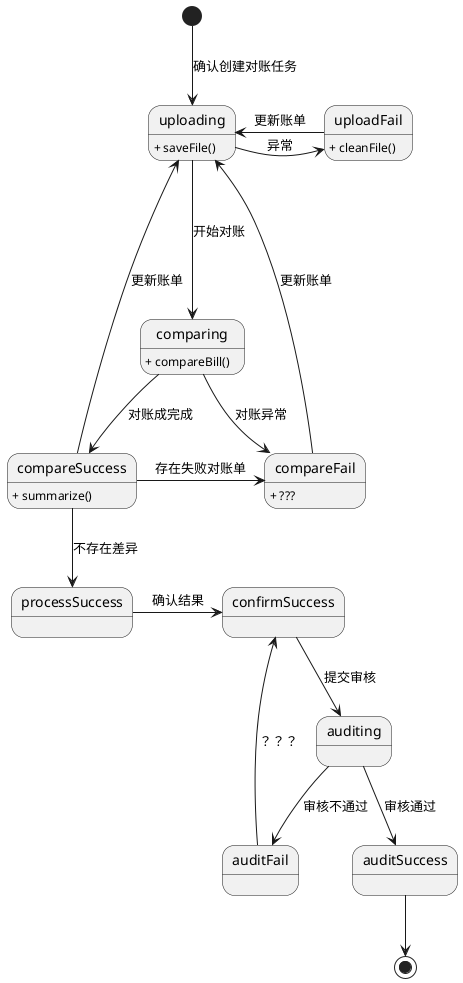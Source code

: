 @startuml
'scale 350 width
[*] --> uploading: 确认创建对账任务
uploading ---> comparing: 开始对账
uploading: + saveFile()

uploading -> uploadFail: 异常
uploadFail -> uploading: 更新账单
uploadFail: + cleanFile()
compareFail -> uploading: 更新账单
compareFail: + ???
comparing --> compareSuccess: 对账成完成
comparing: + compareBill()
comparing -> compareFail: 对账异常
compareSuccess -> uploading: 更新账单
compareSuccess: + summarize()
compareSuccess -> compareFail: 存在失败对账单
compareSuccess --> processSuccess: 不存在差异
processSuccess -> confirmSuccess: 确认结果
confirmSuccess --> auditing: 提交审核
auditing --> auditFail: 审核不通过
auditing --> auditSuccess: 审核通过
auditFail -> confirmSuccess : ？？？
auditSuccess --> [*]
@enduml